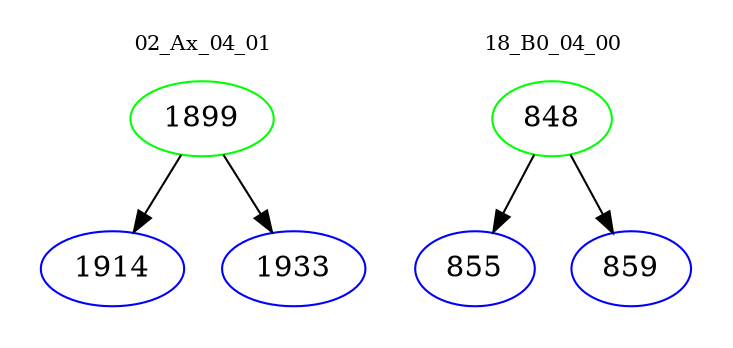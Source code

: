 digraph{
subgraph cluster_0 {
color = white
label = "02_Ax_04_01";
fontsize=10;
T0_1899 [label="1899", color="green"]
T0_1899 -> T0_1914 [color="black"]
T0_1914 [label="1914", color="blue"]
T0_1899 -> T0_1933 [color="black"]
T0_1933 [label="1933", color="blue"]
}
subgraph cluster_1 {
color = white
label = "18_B0_04_00";
fontsize=10;
T1_848 [label="848", color="green"]
T1_848 -> T1_855 [color="black"]
T1_855 [label="855", color="blue"]
T1_848 -> T1_859 [color="black"]
T1_859 [label="859", color="blue"]
}
}
